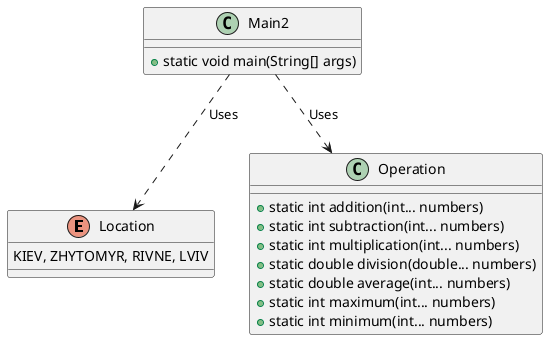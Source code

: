@startuml

' Клас для перерахунку Location
enum Location {
    KIEV, ZHYTOMYR, RIVNE, LVIV
}

' Клас для математичних операцій
class Operation {
    + static int addition(int... numbers)
    + static int subtraction(int... numbers)
    + static int multiplication(int... numbers)
    + static double division(double... numbers)
    + static double average(int... numbers)
    + static int maximum(int... numbers)
    + static int minimum(int... numbers)
}

' Клас Main2, який використовує класи Operation та Location
class Main2 {
    + static void main(String[] args)
}

' Зв'язки між класами
Main2 ..> Operation : Uses
Main2 ..> Location : Uses

@enduml
